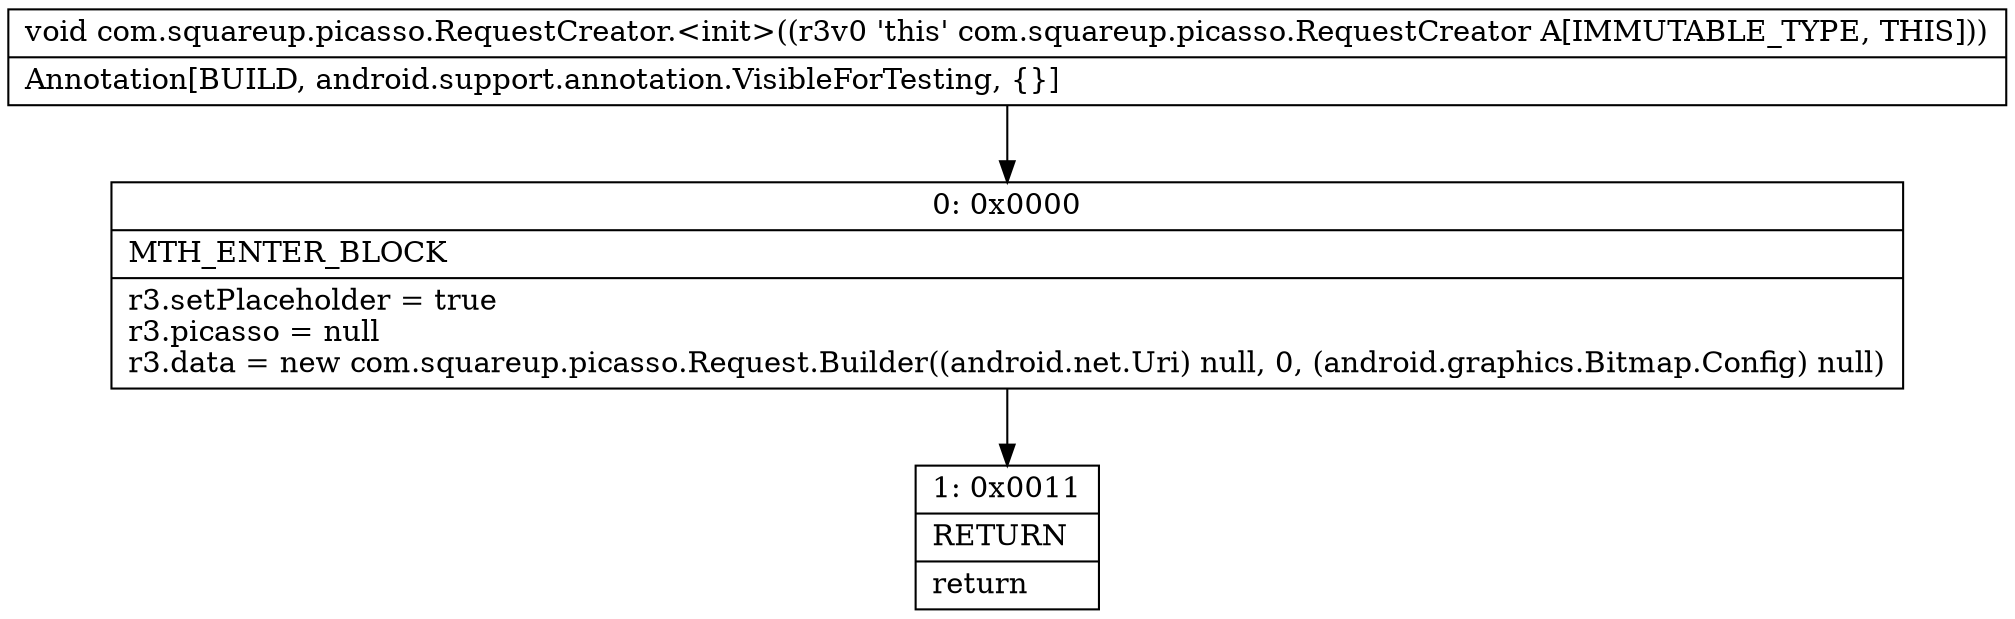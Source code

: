 digraph "CFG forcom.squareup.picasso.RequestCreator.\<init\>()V" {
Node_0 [shape=record,label="{0\:\ 0x0000|MTH_ENTER_BLOCK\l|r3.setPlaceholder = true\lr3.picasso = null\lr3.data = new com.squareup.picasso.Request.Builder((android.net.Uri) null, 0, (android.graphics.Bitmap.Config) null)\l}"];
Node_1 [shape=record,label="{1\:\ 0x0011|RETURN\l|return\l}"];
MethodNode[shape=record,label="{void com.squareup.picasso.RequestCreator.\<init\>((r3v0 'this' com.squareup.picasso.RequestCreator A[IMMUTABLE_TYPE, THIS]))  | Annotation[BUILD, android.support.annotation.VisibleForTesting, \{\}]\l}"];
MethodNode -> Node_0;
Node_0 -> Node_1;
}

